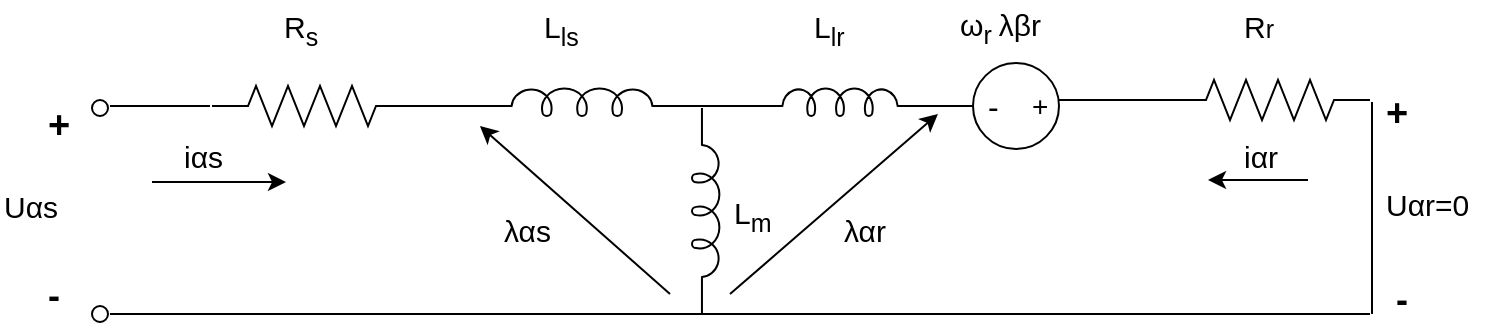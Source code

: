 <mxfile version="10.6.7" type="device"><diagram id="6Qx2wtEUmsRPiVGgLc4o" name="Page-1"><mxGraphModel dx="1010" dy="533" grid="1" gridSize="10" guides="1" tooltips="1" connect="1" arrows="1" fold="1" page="1" pageScale="1" pageWidth="827" pageHeight="1169" math="0" shadow="0"><root><mxCell id="0"/><mxCell id="1" parent="0"/><mxCell id="GKG3TBD2zUVJEHOjUhS7-12" value="" style="edgeStyle=orthogonalEdgeStyle;rounded=0;orthogonalLoop=1;jettySize=auto;html=1;startArrow=none;startFill=0;endArrow=none;endFill=0;" parent="1" source="GKG3TBD2zUVJEHOjUhS7-1" edge="1"><mxGeometry relative="1" as="geometry"><mxPoint x="560" y="163" as="targetPoint"/></mxGeometry></mxCell><mxCell id="GKG3TBD2zUVJEHOjUhS7-1" value="" style="pointerEvents=1;verticalLabelPosition=bottom;shadow=0;dashed=0;align=center;fillColor=#ffffff;html=1;verticalAlign=top;strokeWidth=1;shape=mxgraph.electrical.resistors.resistor_2;" parent="1" vertex="1"><mxGeometry x="640" y="153" width="100" height="20" as="geometry"/></mxCell><mxCell id="GKG3TBD2zUVJEHOjUhS7-28" style="edgeStyle=none;rounded=0;orthogonalLoop=1;jettySize=auto;html=1;exitX=1;exitY=0.645;exitDx=0;exitDy=0;exitPerimeter=0;entryX=0;entryY=0.645;entryDx=0;entryDy=0;entryPerimeter=0;startArrow=none;startFill=0;endArrow=none;endFill=0;" parent="1" source="GKG3TBD2zUVJEHOjUhS7-3" target="GKG3TBD2zUVJEHOjUhS7-13" edge="1"><mxGeometry relative="1" as="geometry"/></mxCell><mxCell id="GKG3TBD2zUVJEHOjUhS7-3" value="" style="pointerEvents=1;verticalLabelPosition=bottom;shadow=0;dashed=0;align=center;fillColor=#ffffff;html=1;verticalAlign=top;strokeWidth=1;shape=mxgraph.electrical.inductors.inductor_5;" parent="1" vertex="1"><mxGeometry x="291" y="157" width="110" height="14" as="geometry"/></mxCell><mxCell id="GKG3TBD2zUVJEHOjUhS7-4" value="" style="pointerEvents=1;verticalLabelPosition=bottom;shadow=0;dashed=0;align=center;fillColor=#ffffff;html=1;verticalAlign=top;strokeWidth=1;shape=mxgraph.electrical.inductors.inductor_5;direction=south;" parent="1" vertex="1"><mxGeometry x="401" y="167" width="14" height="103" as="geometry"/></mxCell><mxCell id="GKG3TBD2zUVJEHOjUhS7-6" value="" style="ellipse;whiteSpace=wrap;html=1;aspect=fixed;" parent="1" vertex="1"><mxGeometry x="541.5" y="144.5" width="43" height="43" as="geometry"/></mxCell><mxCell id="GKG3TBD2zUVJEHOjUhS7-34" value="" style="edgeStyle=none;rounded=0;orthogonalLoop=1;jettySize=auto;html=1;startArrow=none;startFill=0;endArrow=none;endFill=0;entryX=0;entryY=0.645;entryDx=0;entryDy=0;entryPerimeter=0;" parent="1" source="GKG3TBD2zUVJEHOjUhS7-10" target="GKG3TBD2zUVJEHOjUhS7-3" edge="1"><mxGeometry relative="1" as="geometry"><mxPoint x="250" y="167" as="targetPoint"/></mxGeometry></mxCell><mxCell id="GKG3TBD2zUVJEHOjUhS7-75" value="" style="edgeStyle=none;rounded=0;orthogonalLoop=1;jettySize=auto;html=1;startArrow=none;startFill=0;endArrow=none;endFill=0;entryX=1.167;entryY=0.2;entryDx=0;entryDy=0;entryPerimeter=0;" parent="1" edge="1"><mxGeometry relative="1" as="geometry"><mxPoint x="160" y="166" as="sourcePoint"/><mxPoint x="110" y="166" as="targetPoint"/></mxGeometry></mxCell><mxCell id="GKG3TBD2zUVJEHOjUhS7-10" value="" style="pointerEvents=1;verticalLabelPosition=bottom;shadow=0;dashed=0;align=center;fillColor=#ffffff;html=1;verticalAlign=top;strokeWidth=1;shape=mxgraph.electrical.resistors.resistor_2;" parent="1" vertex="1"><mxGeometry x="161" y="156" width="100" height="20" as="geometry"/></mxCell><mxCell id="GKG3TBD2zUVJEHOjUhS7-33" style="edgeStyle=none;rounded=0;orthogonalLoop=1;jettySize=auto;html=1;exitX=1;exitY=0.645;exitDx=0;exitDy=0;exitPerimeter=0;entryX=0;entryY=0.5;entryDx=0;entryDy=0;startArrow=none;startFill=0;endArrow=none;endFill=0;" parent="1" source="GKG3TBD2zUVJEHOjUhS7-13" target="GKG3TBD2zUVJEHOjUhS7-6" edge="1"><mxGeometry relative="1" as="geometry"/></mxCell><mxCell id="GKG3TBD2zUVJEHOjUhS7-13" value="" style="pointerEvents=1;verticalLabelPosition=bottom;shadow=0;dashed=0;align=center;fillColor=#ffffff;html=1;verticalAlign=top;strokeWidth=1;shape=mxgraph.electrical.inductors.inductor_5;" parent="1" vertex="1"><mxGeometry x="430" y="157" width="90" height="14" as="geometry"/></mxCell><mxCell id="GKG3TBD2zUVJEHOjUhS7-35" value="" style="line;strokeWidth=1;html=1;" parent="1" vertex="1"><mxGeometry x="110" y="265" width="630" height="10" as="geometry"/></mxCell><mxCell id="GKG3TBD2zUVJEHOjUhS7-36" value="" style="line;strokeWidth=1;html=1;direction=south;" parent="1" vertex="1"><mxGeometry x="736" y="164" width="10" height="106" as="geometry"/></mxCell><mxCell id="GKG3TBD2zUVJEHOjUhS7-38" value="&lt;font style=&quot;font-size: 19px&quot;&gt;&lt;b&gt;+&lt;/b&gt;&lt;/font&gt;" style="text;html=1;resizable=0;points=[];autosize=1;align=left;verticalAlign=top;spacingTop=-4;" parent="1" vertex="1"><mxGeometry x="746" y="156" width="30" height="20" as="geometry"/></mxCell><mxCell id="GKG3TBD2zUVJEHOjUhS7-39" value="&lt;font style=&quot;font-size: 18px&quot;&gt;&lt;b&gt;-&lt;/b&gt;&lt;/font&gt;" style="text;html=1;resizable=0;points=[];autosize=1;align=left;verticalAlign=top;spacingTop=-4;" parent="1" vertex="1"><mxGeometry x="751" y="250" width="20" height="20" as="geometry"/></mxCell><mxCell id="GKG3TBD2zUVJEHOjUhS7-47" value="" style="ellipse;whiteSpace=wrap;html=1;aspect=fixed;strokeWidth=1;spacing=2;" parent="1" vertex="1"><mxGeometry x="98" y="160" as="geometry"/></mxCell><mxCell id="GKG3TBD2zUVJEHOjUhS7-48" value="" style="ellipse;whiteSpace=wrap;html=1;aspect=fixed;strokeWidth=1;strokeColor=#000000;" parent="1" vertex="1"><mxGeometry x="101" y="163" width="8" height="8" as="geometry"/></mxCell><mxCell id="GKG3TBD2zUVJEHOjUhS7-49" value="" style="ellipse;whiteSpace=wrap;html=1;aspect=fixed;strokeWidth=1;strokeColor=#000000;" parent="1" vertex="1"><mxGeometry x="101" y="266" width="8" height="8" as="geometry"/></mxCell><mxCell id="GKG3TBD2zUVJEHOjUhS7-51" value="&lt;font style=&quot;font-size: 19px&quot;&gt;&lt;b&gt;+&lt;/b&gt;&lt;/font&gt;" style="text;html=1;resizable=0;points=[];autosize=1;align=left;verticalAlign=top;spacingTop=-4;" parent="1" vertex="1"><mxGeometry x="77" y="162" width="30" height="20" as="geometry"/></mxCell><mxCell id="GKG3TBD2zUVJEHOjUhS7-52" value="&lt;font style=&quot;font-size: 18px&quot;&gt;&lt;b&gt;-&lt;/b&gt;&lt;/font&gt;" style="text;html=1;resizable=0;points=[];autosize=1;align=left;verticalAlign=top;spacingTop=-4;" parent="1" vertex="1"><mxGeometry x="77" y="248" width="20" height="20" as="geometry"/></mxCell><mxCell id="GKG3TBD2zUVJEHOjUhS7-54" value="&lt;font style=&quot;font-size: 14px&quot;&gt;+&lt;/font&gt;" style="text;html=1;resizable=0;points=[];autosize=1;align=left;verticalAlign=top;spacingTop=-4;" parent="1" vertex="1"><mxGeometry x="569" y="155" width="20" height="20" as="geometry"/></mxCell><mxCell id="GKG3TBD2zUVJEHOjUhS7-56" value="&lt;font style=&quot;font-size: 16px&quot;&gt;-&lt;/font&gt;" style="text;html=1;resizable=0;points=[];autosize=1;align=left;verticalAlign=top;spacingTop=-4;" parent="1" vertex="1"><mxGeometry x="546.5" y="154" width="20" height="20" as="geometry"/></mxCell><mxCell id="GKG3TBD2zUVJEHOjUhS7-57" value="" style="endArrow=classic;html=1;entryX=0.036;entryY=1.357;entryDx=0;entryDy=0;entryPerimeter=0;" parent="1" target="GKG3TBD2zUVJEHOjUhS7-3" edge="1"><mxGeometry width="50" height="50" relative="1" as="geometry"><mxPoint x="390" y="260" as="sourcePoint"/><mxPoint x="306" y="172" as="targetPoint"/><Array as="points"/></mxGeometry></mxCell><mxCell id="GKG3TBD2zUVJEHOjUhS7-58" value="" style="endArrow=classic;html=1;" parent="1" edge="1"><mxGeometry width="50" height="50" relative="1" as="geometry"><mxPoint x="420" y="260" as="sourcePoint"/><mxPoint x="524" y="170" as="targetPoint"/><Array as="points"/></mxGeometry></mxCell><mxCell id="GKG3TBD2zUVJEHOjUhS7-59" value="" style="endArrow=classic;html=1;exitX=0.28;exitY=1.8;exitDx=0;exitDy=0;exitPerimeter=0;" parent="1" edge="1"><mxGeometry width="50" height="50" relative="1" as="geometry"><mxPoint x="131" y="204" as="sourcePoint"/><mxPoint x="198" y="204" as="targetPoint"/></mxGeometry></mxCell><mxCell id="GKG3TBD2zUVJEHOjUhS7-63" value="&lt;font style=&quot;font-size: 15px&quot;&gt;&lt;span&gt;U&lt;/span&gt;αr=0&lt;/font&gt;&lt;span&gt;&lt;br&gt;&lt;/span&gt;" style="text;html=1;resizable=0;points=[];autosize=1;align=left;verticalAlign=top;spacingTop=-4;" parent="1" vertex="1"><mxGeometry x="746" y="203.5" width="60" height="20" as="geometry"/></mxCell><mxCell id="GKG3TBD2zUVJEHOjUhS7-64" value="&lt;font style=&quot;font-size: 15px&quot;&gt;&lt;span&gt;U&lt;/span&gt;αs&lt;/font&gt;&lt;span&gt;&lt;br&gt;&lt;/span&gt;" style="text;html=1;resizable=0;points=[];autosize=1;align=left;verticalAlign=top;spacingTop=-4;" parent="1" vertex="1"><mxGeometry x="55" y="204.5" width="40" height="20" as="geometry"/></mxCell><mxCell id="GKG3TBD2zUVJEHOjUhS7-67" value="" style="endArrow=classic;html=1;" parent="1" edge="1"><mxGeometry width="50" height="50" relative="1" as="geometry"><mxPoint x="709" y="203" as="sourcePoint"/><mxPoint x="659" y="203" as="targetPoint"/></mxGeometry></mxCell><mxCell id="GKG3TBD2zUVJEHOjUhS7-68" value="&lt;font style=&quot;font-size: 15px&quot;&gt;iαs&lt;/font&gt;&lt;span&gt;&lt;br&gt;&lt;/span&gt;" style="text;html=1;resizable=0;points=[];autosize=1;align=left;verticalAlign=top;spacingTop=-4;" parent="1" vertex="1"><mxGeometry x="145" y="179.5" width="40" height="20" as="geometry"/></mxCell><mxCell id="GKG3TBD2zUVJEHOjUhS7-70" value="&lt;font style=&quot;font-size: 15px&quot;&gt;iαr&lt;/font&gt;&lt;span&gt;&lt;br&gt;&lt;/span&gt;" style="text;html=1;resizable=0;points=[];autosize=1;align=left;verticalAlign=top;spacingTop=-4;" parent="1" vertex="1"><mxGeometry x="675" y="180" width="30" height="20" as="geometry"/></mxCell><mxCell id="GKG3TBD2zUVJEHOjUhS7-72" value="&lt;font style=&quot;font-size: 15px&quot;&gt;ω&lt;sub&gt;r&amp;nbsp;&lt;/sub&gt;λβr&lt;/font&gt;&lt;span&gt;&lt;br&gt;&lt;/span&gt;" style="text;html=1;resizable=0;points=[];autosize=1;align=left;verticalAlign=top;spacingTop=-4;" parent="1" vertex="1"><mxGeometry x="533" y="113.5" width="60" height="20" as="geometry"/></mxCell><mxCell id="GKG3TBD2zUVJEHOjUhS7-81" value="&lt;font style=&quot;font-size: 15px&quot;&gt;L&lt;sub&gt;ls&lt;/sub&gt;&lt;/font&gt;" style="text;html=1;resizable=0;points=[];autosize=1;align=left;verticalAlign=top;spacingTop=-4;" parent="1" vertex="1"><mxGeometry x="325" y="114.5" width="30" height="20" as="geometry"/></mxCell><mxCell id="GKG3TBD2zUVJEHOjUhS7-82" value="&lt;font style=&quot;font-size: 15px&quot;&gt;L&lt;sub&gt;lr&lt;/sub&gt;&lt;/font&gt;" style="text;html=1;resizable=0;points=[];autosize=1;align=left;verticalAlign=top;spacingTop=-4;" parent="1" vertex="1"><mxGeometry x="460" y="114.5" width="30" height="20" as="geometry"/></mxCell><mxCell id="GKG3TBD2zUVJEHOjUhS7-85" value="&lt;font style=&quot;font-size: 15px&quot;&gt;&lt;font style=&quot;font-size: 15px&quot;&gt;L&lt;/font&gt;&lt;font style=&quot;font-size: 15px&quot;&gt;&lt;sub&gt;m&lt;/sub&gt;&lt;/font&gt;&lt;/font&gt;" style="text;html=1;resizable=0;points=[];autosize=1;align=left;verticalAlign=top;spacingTop=-4;" parent="1" vertex="1"><mxGeometry x="420" y="208" width="30" height="20" as="geometry"/></mxCell><mxCell id="GKG3TBD2zUVJEHOjUhS7-86" value="&lt;font style=&quot;font-size: 15px&quot;&gt;R&lt;sub&gt;s&lt;/sub&gt;&lt;/font&gt;" style="text;html=1;resizable=0;points=[];autosize=1;align=left;verticalAlign=top;spacingTop=-4;" parent="1" vertex="1"><mxGeometry x="195" y="115" width="30" height="20" as="geometry"/></mxCell><mxCell id="GKG3TBD2zUVJEHOjUhS7-87" value="&lt;font style=&quot;font-size: 15px&quot;&gt;R&lt;/font&gt;&lt;font style=&quot;font-size: 12.5px&quot;&gt;r&lt;/font&gt;" style="text;html=1;resizable=0;points=[];autosize=1;align=left;verticalAlign=top;spacingTop=-4;" parent="1" vertex="1"><mxGeometry x="675" y="114.5" width="30" height="20" as="geometry"/></mxCell><mxCell id="GKG3TBD2zUVJEHOjUhS7-89" value="&lt;font style=&quot;font-size: 15px&quot;&gt;λ&lt;span&gt;αs&lt;/span&gt;&lt;/font&gt;" style="text;html=1;resizable=0;points=[];autosize=1;align=left;verticalAlign=top;spacingTop=-4;" parent="1" vertex="1"><mxGeometry x="305" y="217" width="40" height="20" as="geometry"/></mxCell><mxCell id="GKG3TBD2zUVJEHOjUhS7-90" value="&lt;font style=&quot;font-size: 15px&quot;&gt;&lt;span&gt;λ&lt;/span&gt;&lt;span&gt;αr&lt;/span&gt;&lt;/font&gt;&lt;br&gt;" style="text;html=1;resizable=0;points=[];autosize=1;align=left;verticalAlign=top;spacingTop=-4;" parent="1" vertex="1"><mxGeometry x="475" y="216.5" width="40" height="20" as="geometry"/></mxCell></root></mxGraphModel></diagram></mxfile>